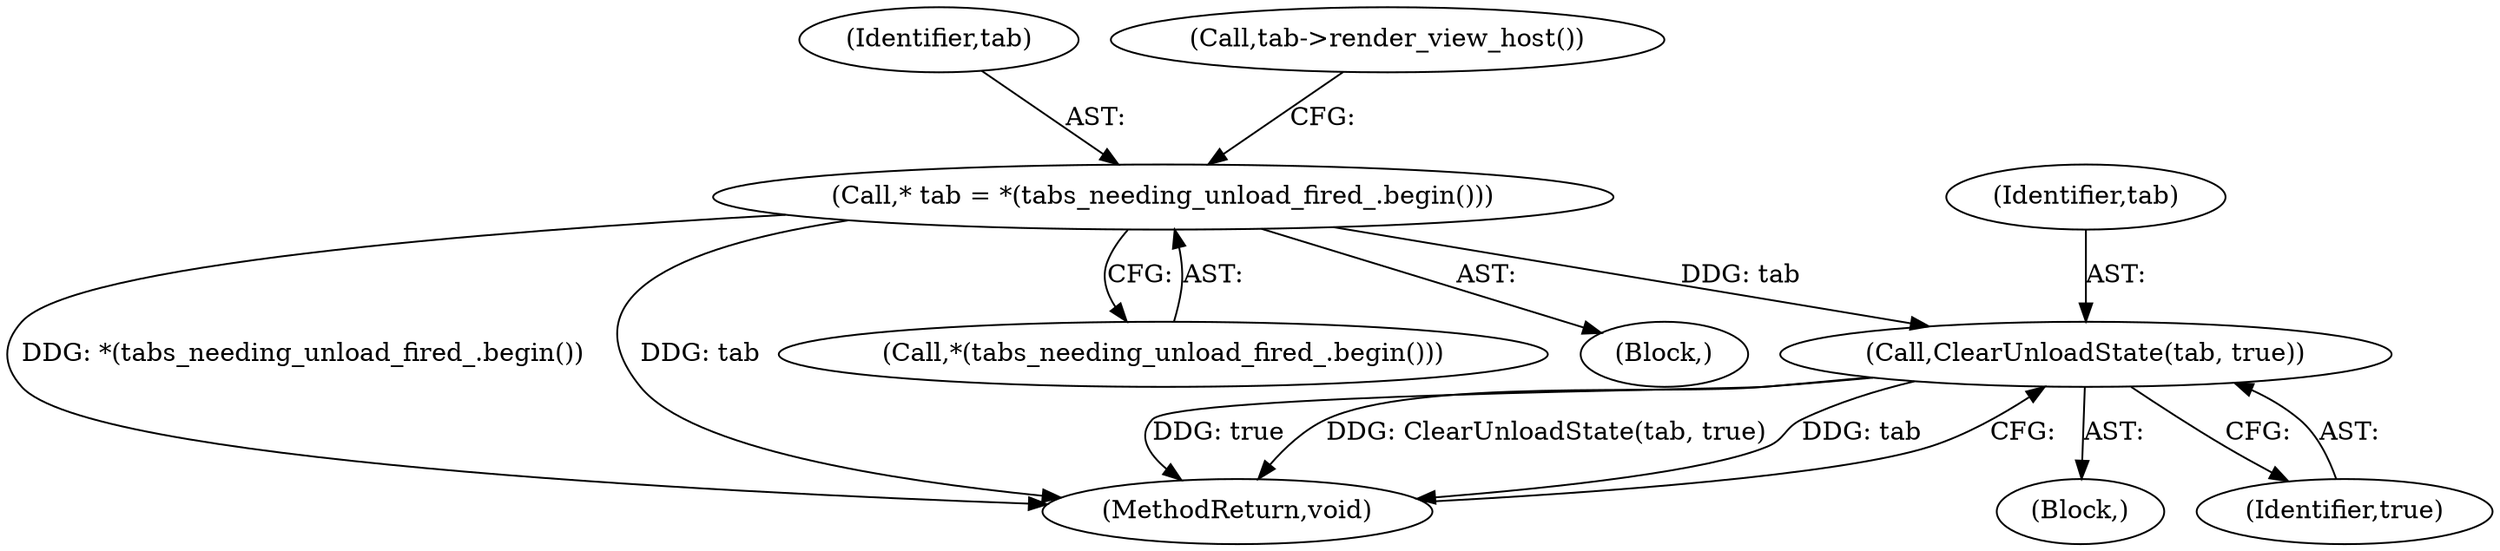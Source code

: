 digraph "0_Chrome_08f0d612f2a4039aaf6733d4e8d0a67614941378_2@pointer" {
"1000155" [label="(Call,ClearUnloadState(tab, true))"];
"1000140" [label="(Call,* tab = *(tabs_needing_unload_fired_.begin()))"];
"1000141" [label="(Identifier,tab)"];
"1000156" [label="(Identifier,tab)"];
"1000157" [label="(Identifier,true)"];
"1000161" [label="(MethodReturn,void)"];
"1000155" [label="(Call,ClearUnloadState(tab, true))"];
"1000142" [label="(Call,*(tabs_needing_unload_fired_.begin()))"];
"1000138" [label="(Block,)"];
"1000140" [label="(Call,* tab = *(tabs_needing_unload_fired_.begin()))"];
"1000145" [label="(Call,tab->render_view_host())"];
"1000154" [label="(Block,)"];
"1000155" -> "1000154"  [label="AST: "];
"1000155" -> "1000157"  [label="CFG: "];
"1000156" -> "1000155"  [label="AST: "];
"1000157" -> "1000155"  [label="AST: "];
"1000161" -> "1000155"  [label="CFG: "];
"1000155" -> "1000161"  [label="DDG: true"];
"1000155" -> "1000161"  [label="DDG: ClearUnloadState(tab, true)"];
"1000155" -> "1000161"  [label="DDG: tab"];
"1000140" -> "1000155"  [label="DDG: tab"];
"1000140" -> "1000138"  [label="AST: "];
"1000140" -> "1000142"  [label="CFG: "];
"1000141" -> "1000140"  [label="AST: "];
"1000142" -> "1000140"  [label="AST: "];
"1000145" -> "1000140"  [label="CFG: "];
"1000140" -> "1000161"  [label="DDG: *(tabs_needing_unload_fired_.begin())"];
"1000140" -> "1000161"  [label="DDG: tab"];
}
